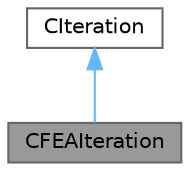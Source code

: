 digraph "CFEAIteration"
{
 // LATEX_PDF_SIZE
  bgcolor="transparent";
  edge [fontname=Helvetica,fontsize=10,labelfontname=Helvetica,labelfontsize=10];
  node [fontname=Helvetica,fontsize=10,shape=box,height=0.2,width=0.4];
  Node1 [id="Node000001",label="CFEAIteration",height=0.2,width=0.4,color="gray40", fillcolor="grey60", style="filled", fontcolor="black",tooltip="Class for driving an iteration of structural analysis."];
  Node2 -> Node1 [id="edge1_Node000001_Node000002",dir="back",color="steelblue1",style="solid",tooltip=" "];
  Node2 [id="Node000002",label="CIteration",height=0.2,width=0.4,color="gray40", fillcolor="white", style="filled",URL="$classCIteration.html",tooltip="Parent class for defining a single iteration of a physics problem."];
}
